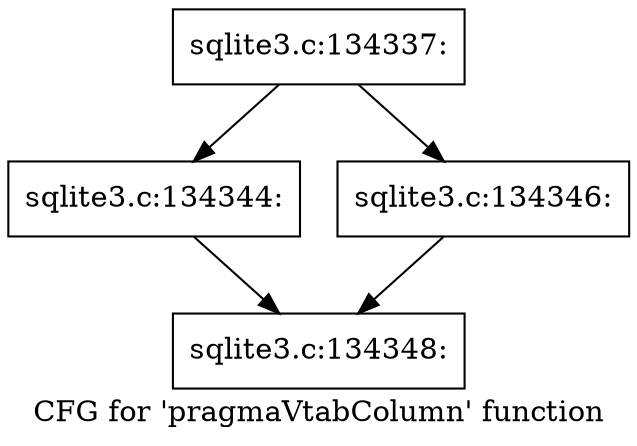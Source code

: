 digraph "CFG for 'pragmaVtabColumn' function" {
	label="CFG for 'pragmaVtabColumn' function";

	Node0x55c0f86a66d0 [shape=record,label="{sqlite3.c:134337:}"];
	Node0x55c0f86a66d0 -> Node0x55c0f86aa790;
	Node0x55c0f86a66d0 -> Node0x55c0f86aa830;
	Node0x55c0f86aa790 [shape=record,label="{sqlite3.c:134344:}"];
	Node0x55c0f86aa790 -> Node0x55c0f86aa7e0;
	Node0x55c0f86aa830 [shape=record,label="{sqlite3.c:134346:}"];
	Node0x55c0f86aa830 -> Node0x55c0f86aa7e0;
	Node0x55c0f86aa7e0 [shape=record,label="{sqlite3.c:134348:}"];
}
